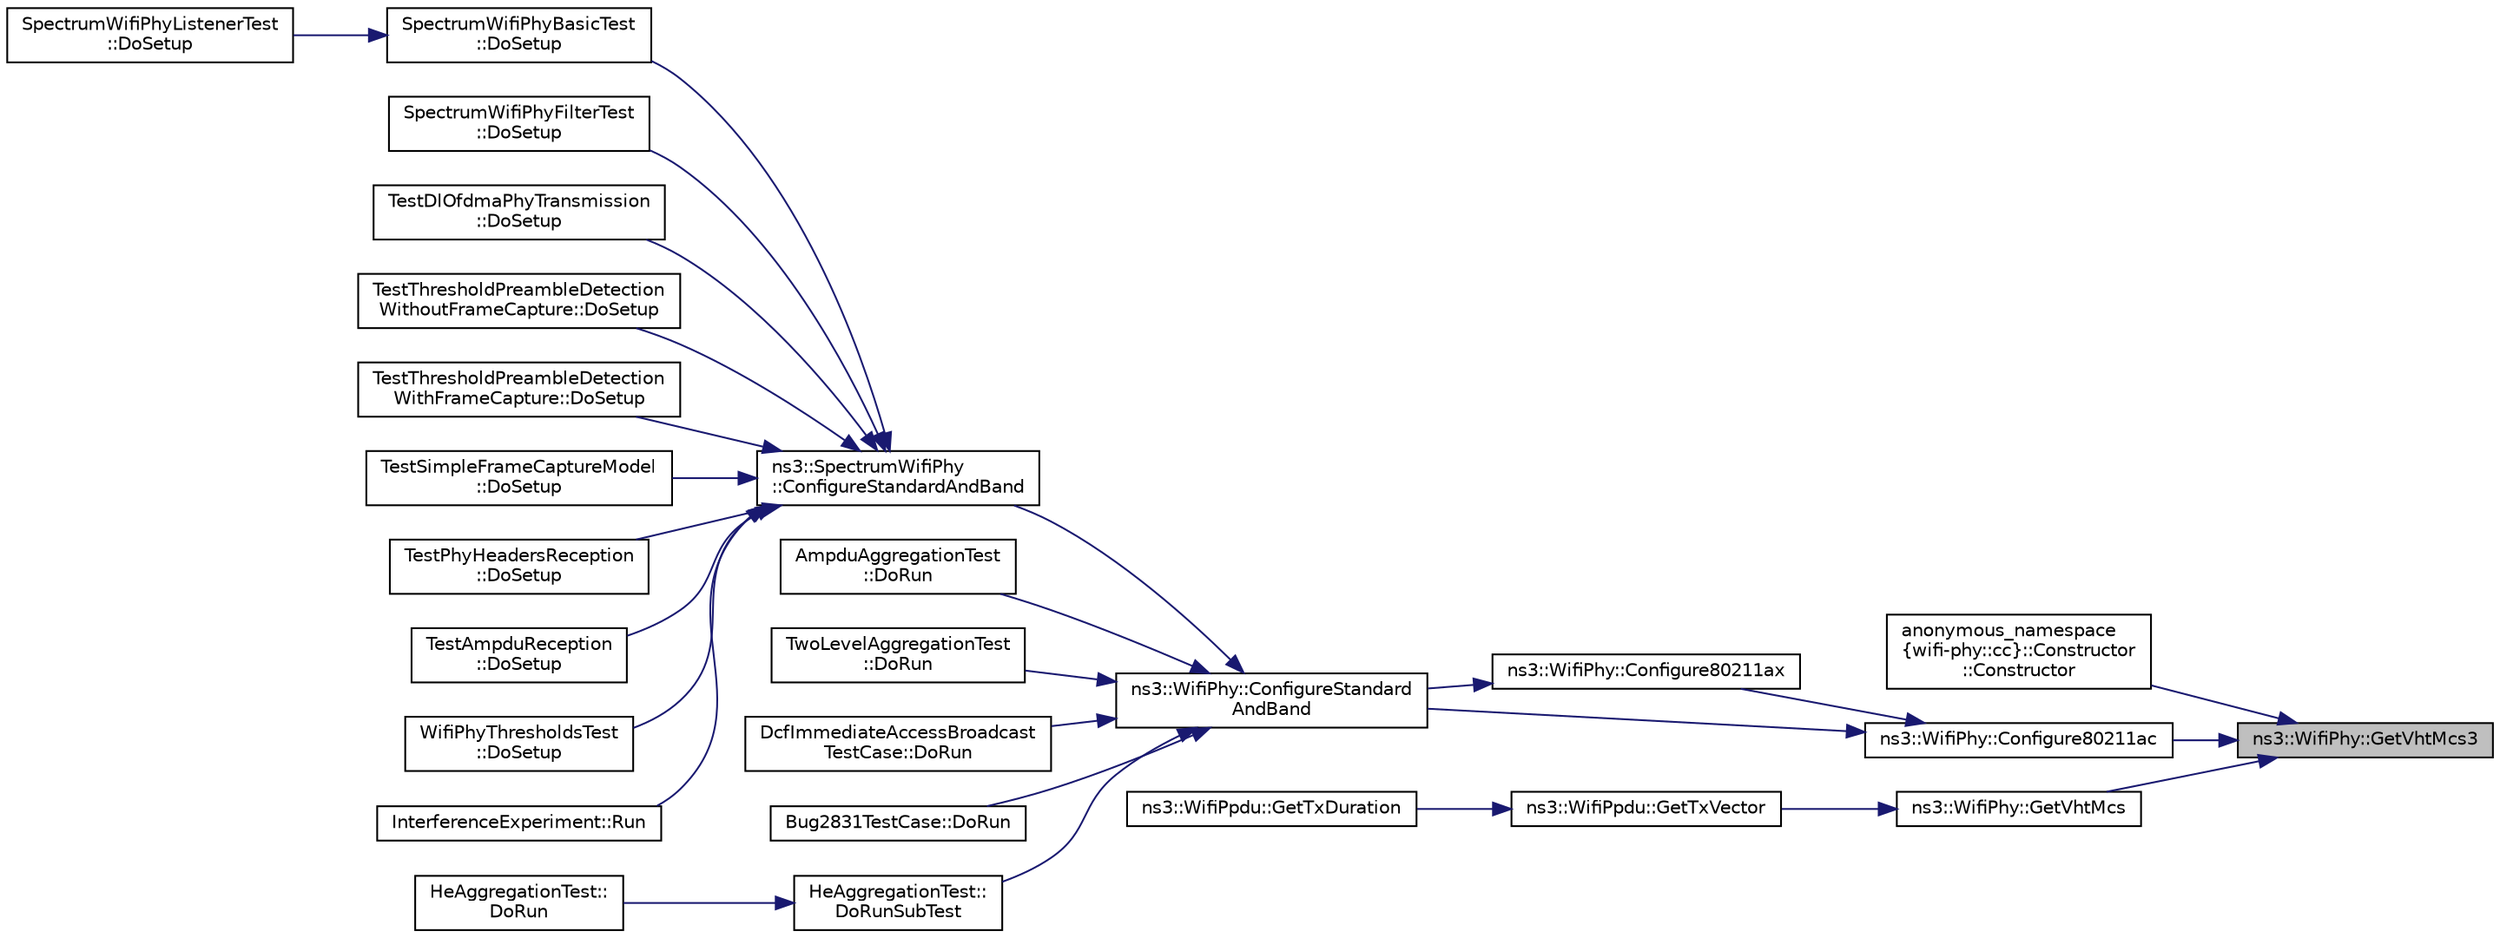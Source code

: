 digraph "ns3::WifiPhy::GetVhtMcs3"
{
 // LATEX_PDF_SIZE
  edge [fontname="Helvetica",fontsize="10",labelfontname="Helvetica",labelfontsize="10"];
  node [fontname="Helvetica",fontsize="10",shape=record];
  rankdir="RL";
  Node1 [label="ns3::WifiPhy::GetVhtMcs3",height=0.2,width=0.4,color="black", fillcolor="grey75", style="filled", fontcolor="black",tooltip="Return MCS 3 from VHT MCS values."];
  Node1 -> Node2 [dir="back",color="midnightblue",fontsize="10",style="solid",fontname="Helvetica"];
  Node2 [label="anonymous_namespace\l\{wifi-phy::cc\}::Constructor\l::Constructor",height=0.2,width=0.4,color="black", fillcolor="white", style="filled",URL="$classanonymous__namespace_02wifi-phy_8cc_03_1_1_constructor.html#a8401c179aacb7125a83d990c60e04013",tooltip=" "];
  Node1 -> Node3 [dir="back",color="midnightblue",fontsize="10",style="solid",fontname="Helvetica"];
  Node3 [label="ns3::WifiPhy::Configure80211ac",height=0.2,width=0.4,color="black", fillcolor="white", style="filled",URL="$classns3_1_1_wifi_phy.html#a9023b105175409e6dde1281cc6584cf3",tooltip="Configure WifiPhy with appropriate channel frequency and supported rates for 802.11ac standard."];
  Node3 -> Node4 [dir="back",color="midnightblue",fontsize="10",style="solid",fontname="Helvetica"];
  Node4 [label="ns3::WifiPhy::Configure80211ax",height=0.2,width=0.4,color="black", fillcolor="white", style="filled",URL="$classns3_1_1_wifi_phy.html#adcda370490dc230a5c737c7a83de9bcd",tooltip="Configure WifiPhy with appropriate channel frequency and supported rates for 802.11ax standard."];
  Node4 -> Node5 [dir="back",color="midnightblue",fontsize="10",style="solid",fontname="Helvetica"];
  Node5 [label="ns3::WifiPhy::ConfigureStandard\lAndBand",height=0.2,width=0.4,color="black", fillcolor="white", style="filled",URL="$classns3_1_1_wifi_phy.html#a8051dbd3b27d1a327273424f1487d036",tooltip="Configure the PHY-level parameters for different Wi-Fi standard."];
  Node5 -> Node6 [dir="back",color="midnightblue",fontsize="10",style="solid",fontname="Helvetica"];
  Node6 [label="ns3::SpectrumWifiPhy\l::ConfigureStandardAndBand",height=0.2,width=0.4,color="black", fillcolor="white", style="filled",URL="$classns3_1_1_spectrum_wifi_phy.html#a9563c5cffe624d36db271e7b109dbf9f",tooltip="Configure the PHY-level parameters for different Wi-Fi standard."];
  Node6 -> Node7 [dir="back",color="midnightblue",fontsize="10",style="solid",fontname="Helvetica"];
  Node7 [label="SpectrumWifiPhyBasicTest\l::DoSetup",height=0.2,width=0.4,color="black", fillcolor="white", style="filled",URL="$class_spectrum_wifi_phy_basic_test.html#a34f2cbd2cf4e0fb06ef96efe8afc8bdd",tooltip="Implementation to do any local setup required for this TestCase."];
  Node7 -> Node8 [dir="back",color="midnightblue",fontsize="10",style="solid",fontname="Helvetica"];
  Node8 [label="SpectrumWifiPhyListenerTest\l::DoSetup",height=0.2,width=0.4,color="black", fillcolor="white", style="filled",URL="$class_spectrum_wifi_phy_listener_test.html#a2649c02c0afb6632b514e9f81ad77cb9",tooltip="Implementation to do any local setup required for this TestCase."];
  Node6 -> Node9 [dir="back",color="midnightblue",fontsize="10",style="solid",fontname="Helvetica"];
  Node9 [label="SpectrumWifiPhyFilterTest\l::DoSetup",height=0.2,width=0.4,color="black", fillcolor="white", style="filled",URL="$class_spectrum_wifi_phy_filter_test.html#a4110bf1d99665605fbb298a7bceaae22",tooltip="Implementation to do any local setup required for this TestCase."];
  Node6 -> Node10 [dir="back",color="midnightblue",fontsize="10",style="solid",fontname="Helvetica"];
  Node10 [label="TestDlOfdmaPhyTransmission\l::DoSetup",height=0.2,width=0.4,color="black", fillcolor="white", style="filled",URL="$class_test_dl_ofdma_phy_transmission.html#a49d57216ff08635abb5981b5a0e0fdd3",tooltip="Implementation to do any local setup required for this TestCase."];
  Node6 -> Node11 [dir="back",color="midnightblue",fontsize="10",style="solid",fontname="Helvetica"];
  Node11 [label="TestThresholdPreambleDetection\lWithoutFrameCapture::DoSetup",height=0.2,width=0.4,color="black", fillcolor="white", style="filled",URL="$class_test_threshold_preamble_detection_without_frame_capture.html#ab5b96aabf2489e8d454465ec70196756",tooltip="Implementation to do any local setup required for this TestCase."];
  Node6 -> Node12 [dir="back",color="midnightblue",fontsize="10",style="solid",fontname="Helvetica"];
  Node12 [label="TestThresholdPreambleDetection\lWithFrameCapture::DoSetup",height=0.2,width=0.4,color="black", fillcolor="white", style="filled",URL="$class_test_threshold_preamble_detection_with_frame_capture.html#ae40798c353aa9c50e8af7ccb2ca68b0f",tooltip="Implementation to do any local setup required for this TestCase."];
  Node6 -> Node13 [dir="back",color="midnightblue",fontsize="10",style="solid",fontname="Helvetica"];
  Node13 [label="TestSimpleFrameCaptureModel\l::DoSetup",height=0.2,width=0.4,color="black", fillcolor="white", style="filled",URL="$class_test_simple_frame_capture_model.html#ad82acd95766f6f708eff1aa182f0ea63",tooltip="Implementation to do any local setup required for this TestCase."];
  Node6 -> Node14 [dir="back",color="midnightblue",fontsize="10",style="solid",fontname="Helvetica"];
  Node14 [label="TestPhyHeadersReception\l::DoSetup",height=0.2,width=0.4,color="black", fillcolor="white", style="filled",URL="$class_test_phy_headers_reception.html#ab701892ef2a24f3b5f2668b35cd85775",tooltip="Implementation to do any local setup required for this TestCase."];
  Node6 -> Node15 [dir="back",color="midnightblue",fontsize="10",style="solid",fontname="Helvetica"];
  Node15 [label="TestAmpduReception\l::DoSetup",height=0.2,width=0.4,color="black", fillcolor="white", style="filled",URL="$class_test_ampdu_reception.html#ab1e84ef6dac8fed52f0f2c93fa21f377",tooltip="Implementation to do any local setup required for this TestCase."];
  Node6 -> Node16 [dir="back",color="midnightblue",fontsize="10",style="solid",fontname="Helvetica"];
  Node16 [label="WifiPhyThresholdsTest\l::DoSetup",height=0.2,width=0.4,color="black", fillcolor="white", style="filled",URL="$class_wifi_phy_thresholds_test.html#a9ba605051e273b93ba4bdaa023e65687",tooltip="Implementation to do any local setup required for this TestCase."];
  Node6 -> Node17 [dir="back",color="midnightblue",fontsize="10",style="solid",fontname="Helvetica"];
  Node17 [label="InterferenceExperiment::Run",height=0.2,width=0.4,color="black", fillcolor="white", style="filled",URL="$class_interference_experiment.html#ae31524d224c311c36d8b1dd5fcc9f269",tooltip="Run function."];
  Node5 -> Node18 [dir="back",color="midnightblue",fontsize="10",style="solid",fontname="Helvetica"];
  Node18 [label="AmpduAggregationTest\l::DoRun",height=0.2,width=0.4,color="black", fillcolor="white", style="filled",URL="$class_ampdu_aggregation_test.html#a7414dc8d4dd982ab4c1eaadb5b2c693d",tooltip="Implementation to actually run this TestCase."];
  Node5 -> Node19 [dir="back",color="midnightblue",fontsize="10",style="solid",fontname="Helvetica"];
  Node19 [label="TwoLevelAggregationTest\l::DoRun",height=0.2,width=0.4,color="black", fillcolor="white", style="filled",URL="$class_two_level_aggregation_test.html#a40c6f5f8be6c48673d0bfd218d95afe0",tooltip="Implementation to actually run this TestCase."];
  Node5 -> Node20 [dir="back",color="midnightblue",fontsize="10",style="solid",fontname="Helvetica"];
  Node20 [label="DcfImmediateAccessBroadcast\lTestCase::DoRun",height=0.2,width=0.4,color="black", fillcolor="white", style="filled",URL="$class_dcf_immediate_access_broadcast_test_case.html#a60a5b36d456c0c144d85a9be722c1663",tooltip="Implementation to actually run this TestCase."];
  Node5 -> Node21 [dir="back",color="midnightblue",fontsize="10",style="solid",fontname="Helvetica"];
  Node21 [label="Bug2831TestCase::DoRun",height=0.2,width=0.4,color="black", fillcolor="white", style="filled",URL="$class_bug2831_test_case.html#a1e757e45f4ad6bcbe78350e85e6ff5c7",tooltip="Implementation to actually run this TestCase."];
  Node5 -> Node22 [dir="back",color="midnightblue",fontsize="10",style="solid",fontname="Helvetica"];
  Node22 [label="HeAggregationTest::\lDoRunSubTest",height=0.2,width=0.4,color="black", fillcolor="white", style="filled",URL="$class_he_aggregation_test.html#a2a6873db3bb78489db82a54591b429f3",tooltip="Run test for a given buffer size."];
  Node22 -> Node23 [dir="back",color="midnightblue",fontsize="10",style="solid",fontname="Helvetica"];
  Node23 [label="HeAggregationTest::\lDoRun",height=0.2,width=0.4,color="black", fillcolor="white", style="filled",URL="$class_he_aggregation_test.html#a064486621a42555204608de0af51006c",tooltip="Implementation to actually run this TestCase."];
  Node3 -> Node5 [dir="back",color="midnightblue",fontsize="10",style="solid",fontname="Helvetica"];
  Node1 -> Node24 [dir="back",color="midnightblue",fontsize="10",style="solid",fontname="Helvetica"];
  Node24 [label="ns3::WifiPhy::GetVhtMcs",height=0.2,width=0.4,color="black", fillcolor="white", style="filled",URL="$classns3_1_1_wifi_phy.html#a322f3313a42d7945dabd0e34627cabb4",tooltip="Get the WifiMode object corresponding to the given MCS of the VHT modulation class."];
  Node24 -> Node25 [dir="back",color="midnightblue",fontsize="10",style="solid",fontname="Helvetica"];
  Node25 [label="ns3::WifiPpdu::GetTxVector",height=0.2,width=0.4,color="black", fillcolor="white", style="filled",URL="$classns3_1_1_wifi_ppdu.html#a43e190b01f0cd0d287416df16bb1de3a",tooltip="Get the TXVECTOR used to send the PPDU."];
  Node25 -> Node26 [dir="back",color="midnightblue",fontsize="10",style="solid",fontname="Helvetica"];
  Node26 [label="ns3::WifiPpdu::GetTxDuration",height=0.2,width=0.4,color="black", fillcolor="white", style="filled",URL="$classns3_1_1_wifi_ppdu.html#a0a0af942d5c7af3f92666fcdef1d0460",tooltip="Get the total transmission duration of the PPDU."];
}
